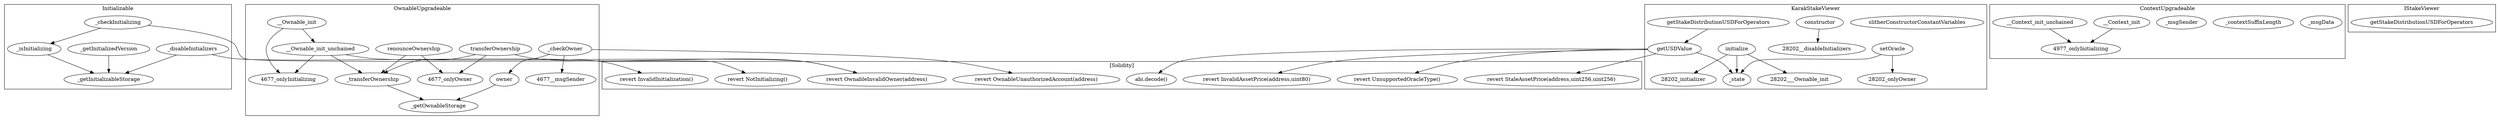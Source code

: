 strict digraph {
subgraph cluster_4931_Initializable {
label = "Initializable"
"4931__getInitializedVersion" [label="_getInitializedVersion"]
"4931__isInitializing" [label="_isInitializing"]
"4931__checkInitializing" [label="_checkInitializing"]
"4931__disableInitializers" [label="_disableInitializers"]
"4931__getInitializableStorage" [label="_getInitializableStorage"]
"4931__getInitializedVersion" -> "4931__getInitializableStorage"
"4931__disableInitializers" -> "4931__getInitializableStorage"
"4931__checkInitializing" -> "4931__isInitializing"
"4931__isInitializing" -> "4931__getInitializableStorage"
}subgraph cluster_4677_OwnableUpgradeable {
label = "OwnableUpgradeable"
"4677__transferOwnership" [label="_transferOwnership"]
"4677___Ownable_init_unchained" [label="__Ownable_init_unchained"]
"4677__checkOwner" [label="_checkOwner"]
"4677_transferOwnership" [label="transferOwnership"]
"4677_owner" [label="owner"]
"4677_renounceOwnership" [label="renounceOwnership"]
"4677___Ownable_init" [label="__Ownable_init"]
"4677__getOwnableStorage" [label="_getOwnableStorage"]
"4677_transferOwnership" -> "4677_onlyOwner"
"4677_owner" -> "4677__getOwnableStorage"
"4677_transferOwnership" -> "4677__transferOwnership"
"4677__transferOwnership" -> "4677__getOwnableStorage"
"4677_renounceOwnership" -> "4677_onlyOwner"
"4677___Ownable_init" -> "4677_onlyInitializing"
"4677___Ownable_init_unchained" -> "4677__transferOwnership"
"4677_renounceOwnership" -> "4677__transferOwnership"
"4677__checkOwner" -> "4677__msgSender"
"4677___Ownable_init_unchained" -> "4677_onlyInitializing"
"4677___Ownable_init" -> "4677___Ownable_init_unchained"
"4677__checkOwner" -> "4677_owner"
}subgraph cluster_28202_KarakStakeViewer {
label = "KarakStakeViewer"
"28202_slitherConstructorConstantVariables" [label="slitherConstructorConstantVariables"]
"28202_getUSDValue" [label="getUSDValue"]
"28202__state" [label="_state"]
"28202_setOracle" [label="setOracle"]
"28202_constructor" [label="constructor"]
"28202_getStakeDistributionUSDForOperators" [label="getStakeDistributionUSDForOperators"]
"28202_initialize" [label="initialize"]
"28202_setOracle" -> "28202__state"
"28202_initialize" -> "28202___Ownable_init"
"28202_setOracle" -> "28202_onlyOwner"
"28202_initialize" -> "28202__state"
"28202_initialize" -> "28202_initializer"
"28202_getStakeDistributionUSDForOperators" -> "28202_getUSDValue"
"28202_constructor" -> "28202__disableInitializers"
"28202_getUSDValue" -> "28202__state"
}subgraph cluster_4977_ContextUpgradeable {
label = "ContextUpgradeable"
"4977__msgData" [label="_msgData"]
"4977__contextSuffixLength" [label="_contextSuffixLength"]
"4977__msgSender" [label="_msgSender"]
"4977___Context_init" [label="__Context_init"]
"4977___Context_init_unchained" [label="__Context_init_unchained"]
"4977___Context_init_unchained" -> "4977_onlyInitializing"
"4977___Context_init" -> "4977_onlyInitializing"
}subgraph cluster_30041_IStakeViewer {
label = "IStakeViewer"
"30041_getStakeDistributionUSDForOperators" [label="getStakeDistributionUSDForOperators"]
}subgraph cluster_solidity {
label = "[Solidity]"
"revert StaleAssetPrice(address,uint256,uint256)" 
"revert OwnableInvalidOwner(address)" 
"revert NotInitializing()" 
"revert UnsupportedOracleType()" 
"revert InvalidInitialization()" 
"revert InvalidAssetPrice(address,uint80)" 
"revert OwnableUnauthorizedAccount(address)" 
"abi.decode()" 
"4677__checkOwner" -> "revert OwnableUnauthorizedAccount(address)"
"4677_transferOwnership" -> "revert OwnableInvalidOwner(address)"
"28202_getUSDValue" -> "revert UnsupportedOracleType()"
"28202_getUSDValue" -> "revert InvalidAssetPrice(address,uint80)"
"4931__checkInitializing" -> "revert NotInitializing()"
"28202_getUSDValue" -> "abi.decode()"
"4677___Ownable_init_unchained" -> "revert OwnableInvalidOwner(address)"
"4931__disableInitializers" -> "revert InvalidInitialization()"
"28202_getUSDValue" -> "revert StaleAssetPrice(address,uint256,uint256)"
}
}